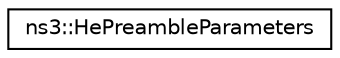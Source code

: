 digraph "Graphical Class Hierarchy"
{
 // LATEX_PDF_SIZE
  edge [fontname="Helvetica",fontsize="10",labelfontname="Helvetica",labelfontsize="10"];
  node [fontname="Helvetica",fontsize="10",shape=record];
  rankdir="LR";
  Node0 [label="ns3::HePreambleParameters",height=0.2,width=0.4,color="black", fillcolor="white", style="filled",URL="$structns3_1_1_he_preamble_parameters.html",tooltip="Parameters for receive HE preamble."];
}
